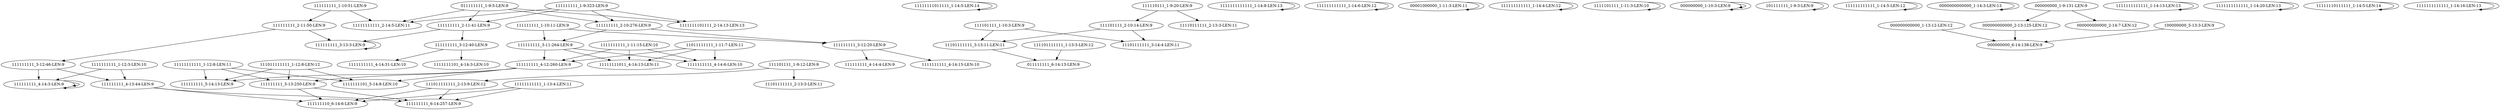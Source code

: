 digraph G {
    "111111111_1-9:323-LEN:9" -> "11111111111_2-14:5-LEN:11";
    "111111111_1-9:323-LEN:9" -> "111111111_2-11:41-LEN:9";
    "111111111_1-9:323-LEN:9" -> "1111111101111_2-14:13-LEN:13";
    "111111111_1-9:323-LEN:9" -> "111111111_2-10:276-LEN:9";
    "111111111_4-14:3-LEN:9" -> "111111111_4-14:3-LEN:9";
    "11111111011111_1-14:5-LEN:14" -> "11111111011111_1-14:5-LEN:14";
    "11111111111_1-12:8-LEN:11" -> "111111111_5-13:250-LEN:9";
    "11111111111_1-12:8-LEN:11" -> "1111111101_5-14:8-LEN:10";
    "11111111111_1-12:8-LEN:11" -> "111111111_5-14:13-LEN:9";
    "111101111_1-9:12-LEN:9" -> "11101111111_2-13:3-LEN:11";
    "111101111_1-9:12-LEN:9" -> "111011111111_2-13:9-LEN:12";
    "11101111111_3-13:11-LEN:11" -> "011111111_6-14:13-LEN:9";
    "111101111111_1-13:3-LEN:12" -> "011111111_6-14:13-LEN:9";
    "1111111111111_1-14:8-LEN:13" -> "1111111111111_1-14:8-LEN:13";
    "111111111111_1-14:6-LEN:12" -> "111111111111_1-14:6-LEN:12";
    "111011111111_1-12:8-LEN:12" -> "111111111_5-13:250-LEN:9";
    "111011111111_1-12:8-LEN:12" -> "1111111101_5-14:8-LEN:10";
    "111011111111_1-12:8-LEN:12" -> "111111111_5-14:13-LEN:9";
    "111111111_3-11:264-LEN:9" -> "1111111111_4-14:6-LEN:10";
    "111111111_3-11:264-LEN:9" -> "111111111_4-12:260-LEN:9";
    "111111111_3-11:264-LEN:9" -> "11111111011_4-14:13-LEN:11";
    "111111111_3-12:46-LEN:9" -> "111111111_4-14:3-LEN:9";
    "111111111_3-12:46-LEN:9" -> "111111111_4-13:44-LEN:9";
    "111111111_1-10:11-LEN:9" -> "111111111_3-11:264-LEN:9";
    "111111111_1-10:11-LEN:9" -> "111111111_3-12:20-LEN:9";
    "1111111111_1-12:3-LEN:10" -> "111111111_4-14:3-LEN:9";
    "1111111111_1-12:3-LEN:10" -> "111111111_4-13:44-LEN:9";
    "11111111111_1-13:4-LEN:11" -> "111111110_6-14:6-LEN:9";
    "11111111111_1-13:4-LEN:11" -> "111111111_6-14:257-LEN:9";
    "00001000000_1-11:3-LEN:11" -> "00001000000_1-11:3-LEN:11";
    "1111111111_1-11:15-LEN:10" -> "1111111111_4-14:6-LEN:10";
    "1111111111_1-11:15-LEN:10" -> "111111111_4-12:260-LEN:9";
    "1111111111_1-11:15-LEN:10" -> "11111111011_4-14:13-LEN:11";
    "111111111111_1-14:4-LEN:12" -> "111111111111_1-14:4-LEN:12";
    "1111101111_1-11:3-LEN:10" -> "1111101111_1-11:3-LEN:10";
    "111111111_5-13:250-LEN:9" -> "111111110_6-14:6-LEN:9";
    "111111111_5-13:250-LEN:9" -> "111111111_6-14:257-LEN:9";
    "111101111_1-10:3-LEN:9" -> "11101111111_3-13:11-LEN:11";
    "111101111_1-10:3-LEN:9" -> "11101111111_3-14:4-LEN:11";
    "111110111_1-9:20-LEN:9" -> "11110111111_2-13:3-LEN:11";
    "111110111_1-9:20-LEN:9" -> "111101111_2-10:14-LEN:9";
    "000000000_1-10:3-LEN:9" -> "000000000_1-10:3-LEN:9";
    "111111111_4-12:260-LEN:9" -> "111111111_5-13:250-LEN:9";
    "111111111_4-12:260-LEN:9" -> "1111111101_5-14:8-LEN:10";
    "111111111_4-12:260-LEN:9" -> "111111111_5-14:13-LEN:9";
    "111111111_2-11:41-LEN:9" -> "111111111_3-12:40-LEN:9";
    "111111111_2-11:41-LEN:9" -> "111111111_3-13:3-LEN:9";
    "101111111_1-9:3-LEN:9" -> "101111111_1-9:3-LEN:9";
    "111111111111_1-14:5-LEN:12" -> "111111111111_1-14:5-LEN:12";
    "000000000_1-10:3-LEN:9" -> "000000000_1-10:3-LEN:9";
    "111111111_2-10:276-LEN:9" -> "111111111_3-11:264-LEN:9";
    "111111111_2-10:276-LEN:9" -> "111111111_3-12:20-LEN:9";
    "0000000000000_1-14:3-LEN:13" -> "0000000000000_1-14:3-LEN:13";
    "000000000000_1-13:12-LEN:12" -> "000000000_6-14:138-LEN:9";
    "111111111_3-13:3-LEN:9" -> "111111111_3-13:3-LEN:9";
    "000000000000_2-13:125-LEN:12" -> "000000000_6-14:138-LEN:9";
    "1111111111111_1-14:13-LEN:13" -> "1111111111111_1-14:13-LEN:13";
    "000000000_1-9:131-LEN:9" -> "000000000000_2-14:7-LEN:12";
    "000000000_1-9:131-LEN:9" -> "000000000000_2-13:125-LEN:12";
    "111101111_2-10:14-LEN:9" -> "11101111111_3-13:11-LEN:11";
    "111101111_2-10:14-LEN:9" -> "11101111111_3-14:4-LEN:11";
    "1111111111111_1-14:20-LEN:13" -> "1111111111111_1-14:20-LEN:13";
    "11011111111_1-11:7-LEN:11" -> "1111111111_4-14:6-LEN:10";
    "11011111111_1-11:7-LEN:11" -> "111111111_4-12:260-LEN:9";
    "11011111111_1-11:7-LEN:11" -> "11111111011_4-14:13-LEN:11";
    "11111110111111_1-14:5-LEN:14" -> "11111110111111_1-14:5-LEN:14";
    "111111111_1-10:51-LEN:9" -> "11111111111_2-14:5-LEN:11";
    "111111111_1-10:51-LEN:9" -> "111111111_2-11:50-LEN:9";
    "100000000_5-13:3-LEN:9" -> "000000000_6-14:138-LEN:9";
    "111111111_3-12:40-LEN:9" -> "1111111111_4-14:31-LEN:10";
    "111111111_3-12:40-LEN:9" -> "1111111101_4-14:3-LEN:10";
    "111111111_2-11:50-LEN:9" -> "111111111_3-12:46-LEN:9";
    "111111111_2-11:50-LEN:9" -> "111111111_3-13:3-LEN:9";
    "111111111_4-14:3-LEN:9" -> "111111111_4-14:3-LEN:9";
    "011111111_1-9:5-LEN:9" -> "11111111111_2-14:5-LEN:11";
    "011111111_1-9:5-LEN:9" -> "111111111_2-11:41-LEN:9";
    "011111111_1-9:5-LEN:9" -> "1111111101111_2-14:13-LEN:13";
    "011111111_1-9:5-LEN:9" -> "111111111_2-10:276-LEN:9";
    "111111111_3-12:20-LEN:9" -> "1111111111_4-14:15-LEN:10";
    "111111111_3-12:20-LEN:9" -> "111111111_4-14:4-LEN:9";
    "111011111111_2-13:9-LEN:12" -> "111111110_6-14:6-LEN:9";
    "111011111111_2-13:9-LEN:12" -> "111111111_6-14:257-LEN:9";
    "1111111111111_1-14:16-LEN:13" -> "1111111111111_1-14:16-LEN:13";
    "111111111_4-13:44-LEN:9" -> "111111110_6-14:6-LEN:9";
    "111111111_4-13:44-LEN:9" -> "111111111_6-14:257-LEN:9";
}
